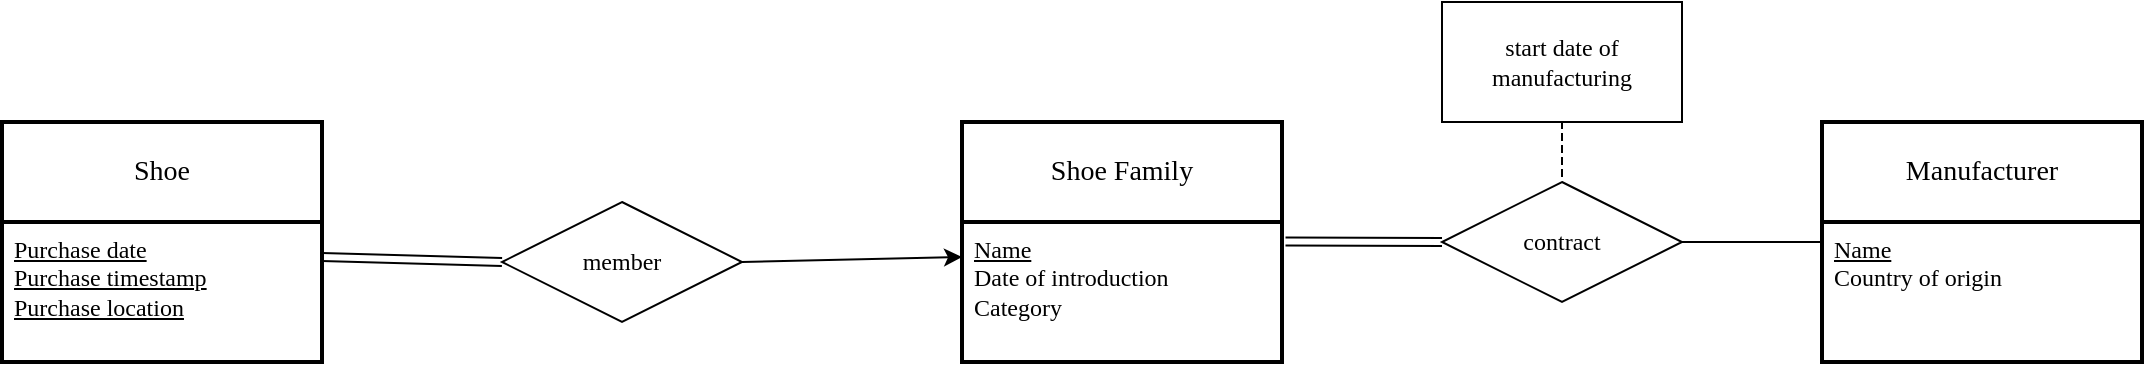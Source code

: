 <mxfile version="24.7.16">
  <diagram id="R2lEEEUBdFMjLlhIrx00" name="Page-1">
    <mxGraphModel dx="1195" dy="622" grid="1" gridSize="10" guides="1" tooltips="1" connect="1" arrows="1" fold="1" page="1" pageScale="1" pageWidth="850" pageHeight="1100" math="0" shadow="0" extFonts="Permanent Marker^https://fonts.googleapis.com/css?family=Permanent+Marker">
      <root>
        <mxCell id="0" />
        <mxCell id="1" parent="0" />
        <mxCell id="ZAn1Fa8JmTBQaMmz2LKh-1" value="Shoe" style="swimlane;childLayout=stackLayout;horizontal=1;startSize=50;horizontalStack=0;rounded=0;fontSize=14;fontStyle=0;strokeWidth=2;resizeParent=0;resizeLast=1;shadow=0;dashed=0;align=center;arcSize=4;whiteSpace=wrap;html=1;fontFamily=Times New Roman;" vertex="1" parent="1">
          <mxGeometry x="160" y="120" width="160" height="120" as="geometry" />
        </mxCell>
        <mxCell id="ZAn1Fa8JmTBQaMmz2LKh-2" value="&lt;div&gt;&lt;u&gt;&lt;span data-contrast=&quot;auto&quot;&gt;Purchase date&lt;/span&gt;&lt;/u&gt;&lt;/div&gt;&lt;div&gt;&lt;u&gt;&lt;span data-contrast=&quot;auto&quot;&gt;Purchase timestamp&lt;br&gt;&lt;/span&gt;&lt;/u&gt;&lt;/div&gt;&lt;div&gt;&lt;u&gt;&lt;span data-contrast=&quot;auto&quot;&gt;Purchase location&lt;/span&gt;&lt;/u&gt;&lt;/div&gt;&lt;div&gt;&lt;br&gt;&lt;/div&gt;" style="align=left;strokeColor=none;fillColor=none;spacingLeft=4;fontSize=12;verticalAlign=top;resizable=0;rotatable=0;part=1;html=1;fontFamily=Times New Roman;" vertex="1" parent="ZAn1Fa8JmTBQaMmz2LKh-1">
          <mxGeometry y="50" width="160" height="70" as="geometry" />
        </mxCell>
        <mxCell id="ZAn1Fa8JmTBQaMmz2LKh-4" value="Shoe Family" style="swimlane;childLayout=stackLayout;horizontal=1;startSize=50;horizontalStack=0;rounded=0;fontSize=14;fontStyle=0;strokeWidth=2;resizeParent=0;resizeLast=1;shadow=0;dashed=0;align=center;arcSize=4;whiteSpace=wrap;html=1;fontFamily=Times New Roman;" vertex="1" parent="1">
          <mxGeometry x="640" y="120" width="160" height="120" as="geometry" />
        </mxCell>
        <mxCell id="ZAn1Fa8JmTBQaMmz2LKh-5" value="&lt;u&gt;Name&lt;/u&gt;&lt;br&gt;&lt;span data-contrast=&quot;auto&quot;&gt;Date of introduction&lt;/span&gt;&lt;br&gt;&lt;span data-contrast=&quot;auto&quot;&gt;Category&lt;/span&gt;" style="align=left;strokeColor=none;fillColor=none;spacingLeft=4;fontSize=12;verticalAlign=top;resizable=0;rotatable=0;part=1;html=1;fontFamily=Times New Roman;" vertex="1" parent="ZAn1Fa8JmTBQaMmz2LKh-4">
          <mxGeometry y="50" width="160" height="70" as="geometry" />
        </mxCell>
        <mxCell id="ZAn1Fa8JmTBQaMmz2LKh-10" value="" style="shape=link;html=1;rounded=0;exitX=1;exitY=0.25;exitDx=0;exitDy=0;entryX=0;entryY=0.5;entryDx=0;entryDy=0;fontFamily=Times New Roman;" edge="1" parent="1" source="ZAn1Fa8JmTBQaMmz2LKh-2" target="ZAn1Fa8JmTBQaMmz2LKh-24">
          <mxGeometry relative="1" as="geometry">
            <mxPoint x="280" y="170" as="sourcePoint" />
            <mxPoint x="440" y="170" as="targetPoint" />
          </mxGeometry>
        </mxCell>
        <mxCell id="ZAn1Fa8JmTBQaMmz2LKh-11" value="" style="resizable=0;html=1;whiteSpace=wrap;align=right;verticalAlign=bottom;fontFamily=Times New Roman;" connectable="0" vertex="1" parent="ZAn1Fa8JmTBQaMmz2LKh-10">
          <mxGeometry x="1" relative="1" as="geometry" />
        </mxCell>
        <mxCell id="ZAn1Fa8JmTBQaMmz2LKh-12" value="Manufacturer" style="swimlane;childLayout=stackLayout;horizontal=1;startSize=50;horizontalStack=0;rounded=0;fontSize=14;fontStyle=0;strokeWidth=2;resizeParent=0;resizeLast=1;shadow=0;dashed=0;align=center;arcSize=4;whiteSpace=wrap;html=1;fontFamily=Times New Roman;" vertex="1" parent="1">
          <mxGeometry x="1070" y="120" width="160" height="120" as="geometry" />
        </mxCell>
        <mxCell id="ZAn1Fa8JmTBQaMmz2LKh-13" value="&lt;u&gt;Name&lt;/u&gt;&lt;br&gt;&lt;span data-contrast=&quot;auto&quot;&gt;Country of origin&lt;/span&gt;&lt;div&gt;&lt;br&gt;&lt;/div&gt;" style="align=left;strokeColor=none;fillColor=none;spacingLeft=4;fontSize=12;verticalAlign=top;resizable=0;rotatable=0;part=1;html=1;fontFamily=Times New Roman;" vertex="1" parent="ZAn1Fa8JmTBQaMmz2LKh-12">
          <mxGeometry y="50" width="160" height="70" as="geometry" />
        </mxCell>
        <mxCell id="ZAn1Fa8JmTBQaMmz2LKh-14" value="" style="shape=link;html=1;rounded=0;exitX=1.011;exitY=0.139;exitDx=0;exitDy=0;entryX=0;entryY=0.5;entryDx=0;entryDy=0;exitPerimeter=0;fontFamily=Times New Roman;" edge="1" parent="1" source="ZAn1Fa8JmTBQaMmz2LKh-5" target="ZAn1Fa8JmTBQaMmz2LKh-17">
          <mxGeometry relative="1" as="geometry">
            <mxPoint x="570" y="198" as="sourcePoint" />
            <mxPoint x="870" y="180" as="targetPoint" />
          </mxGeometry>
        </mxCell>
        <mxCell id="ZAn1Fa8JmTBQaMmz2LKh-15" value="" style="resizable=0;html=1;whiteSpace=wrap;align=right;verticalAlign=bottom;fontFamily=Times New Roman;" connectable="0" vertex="1" parent="ZAn1Fa8JmTBQaMmz2LKh-14">
          <mxGeometry x="1" relative="1" as="geometry" />
        </mxCell>
        <mxCell id="ZAn1Fa8JmTBQaMmz2LKh-17" value="contract" style="shape=rhombus;perimeter=rhombusPerimeter;whiteSpace=wrap;html=1;align=center;fontFamily=Times New Roman;" vertex="1" parent="1">
          <mxGeometry x="880" y="150" width="120" height="60" as="geometry" />
        </mxCell>
        <mxCell id="ZAn1Fa8JmTBQaMmz2LKh-20" value="" style="endArrow=none;html=1;rounded=0;exitX=1;exitY=0.5;exitDx=0;exitDy=0;entryX=0;entryY=0.143;entryDx=0;entryDy=0;entryPerimeter=0;fontFamily=Times New Roman;" edge="1" parent="1" source="ZAn1Fa8JmTBQaMmz2LKh-17" target="ZAn1Fa8JmTBQaMmz2LKh-13">
          <mxGeometry relative="1" as="geometry">
            <mxPoint x="1000" y="200" as="sourcePoint" />
            <mxPoint x="1160" y="200" as="targetPoint" />
          </mxGeometry>
        </mxCell>
        <mxCell id="ZAn1Fa8JmTBQaMmz2LKh-21" value="" style="shape=partialRectangle;fillColor=none;align=left;verticalAlign=middle;strokeColor=none;spacingLeft=34;rotatable=0;points=[[0,0.5],[1,0.5]];portConstraint=eastwest;dropTarget=0;fontFamily=Times New Roman;" vertex="1" parent="1">
          <mxGeometry x="910" y="120" width="90" height="30" as="geometry" />
        </mxCell>
        <mxCell id="ZAn1Fa8JmTBQaMmz2LKh-22" value="" style="shape=partialRectangle;top=0;left=0;bottom=0;fillColor=none;stokeWidth=1;dashed=1;align=left;verticalAlign=middle;spacingLeft=4;spacingRight=4;overflow=hidden;rotatable=0;points=[];portConstraint=eastwest;part=1;fontFamily=Times New Roman;" vertex="1" connectable="0" parent="ZAn1Fa8JmTBQaMmz2LKh-21">
          <mxGeometry width="30" height="30" as="geometry" />
        </mxCell>
        <mxCell id="ZAn1Fa8JmTBQaMmz2LKh-23" value="&lt;span data-contrast=&quot;auto&quot;&gt;start date of manufacturing&lt;/span&gt;" style="rounded=0;whiteSpace=wrap;html=1;fontFamily=Times New Roman;" vertex="1" parent="1">
          <mxGeometry x="880" y="60" width="120" height="60" as="geometry" />
        </mxCell>
        <mxCell id="ZAn1Fa8JmTBQaMmz2LKh-24" value="member" style="shape=rhombus;perimeter=rhombusPerimeter;whiteSpace=wrap;html=1;align=center;fontFamily=Times New Roman;" vertex="1" parent="1">
          <mxGeometry x="410" y="160" width="120" height="60" as="geometry" />
        </mxCell>
        <mxCell id="ZAn1Fa8JmTBQaMmz2LKh-25" value="" style="endArrow=classic;html=1;rounded=0;exitX=1;exitY=0.5;exitDx=0;exitDy=0;entryX=0;entryY=0.25;entryDx=0;entryDy=0;" edge="1" parent="1" source="ZAn1Fa8JmTBQaMmz2LKh-24" target="ZAn1Fa8JmTBQaMmz2LKh-5">
          <mxGeometry width="50" height="50" relative="1" as="geometry">
            <mxPoint x="540" y="220" as="sourcePoint" />
            <mxPoint x="590" y="170" as="targetPoint" />
          </mxGeometry>
        </mxCell>
      </root>
    </mxGraphModel>
  </diagram>
</mxfile>

